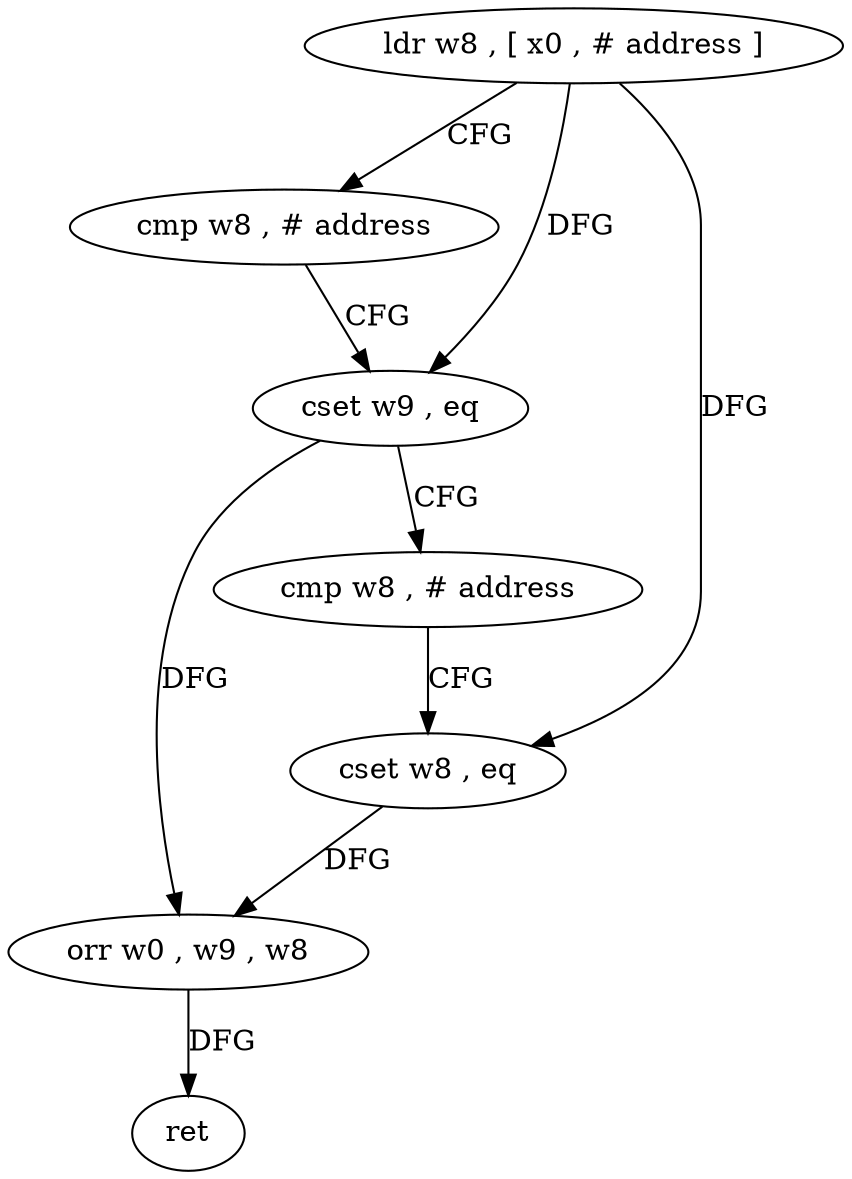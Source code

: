 digraph "func" {
"4225040" [label = "ldr w8 , [ x0 , # address ]" ]
"4225044" [label = "cmp w8 , # address" ]
"4225048" [label = "cset w9 , eq" ]
"4225052" [label = "cmp w8 , # address" ]
"4225056" [label = "cset w8 , eq" ]
"4225060" [label = "orr w0 , w9 , w8" ]
"4225064" [label = "ret" ]
"4225040" -> "4225044" [ label = "CFG" ]
"4225040" -> "4225048" [ label = "DFG" ]
"4225040" -> "4225056" [ label = "DFG" ]
"4225044" -> "4225048" [ label = "CFG" ]
"4225048" -> "4225052" [ label = "CFG" ]
"4225048" -> "4225060" [ label = "DFG" ]
"4225052" -> "4225056" [ label = "CFG" ]
"4225056" -> "4225060" [ label = "DFG" ]
"4225060" -> "4225064" [ label = "DFG" ]
}
